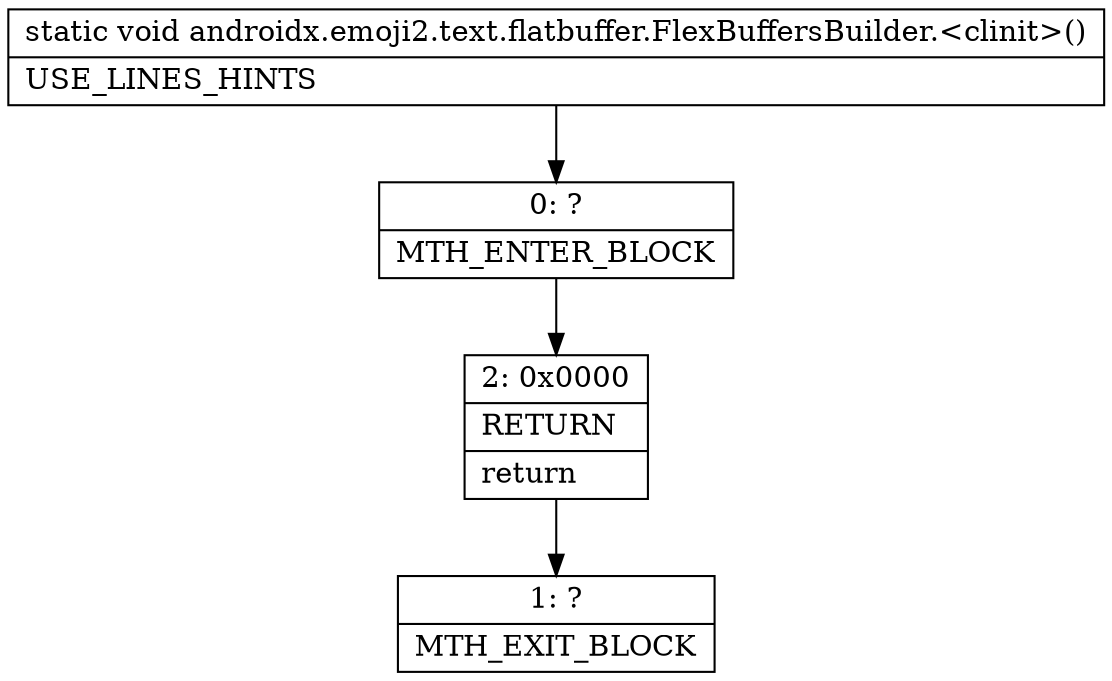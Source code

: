 digraph "CFG forandroidx.emoji2.text.flatbuffer.FlexBuffersBuilder.\<clinit\>()V" {
Node_0 [shape=record,label="{0\:\ ?|MTH_ENTER_BLOCK\l}"];
Node_2 [shape=record,label="{2\:\ 0x0000|RETURN\l|return\l}"];
Node_1 [shape=record,label="{1\:\ ?|MTH_EXIT_BLOCK\l}"];
MethodNode[shape=record,label="{static void androidx.emoji2.text.flatbuffer.FlexBuffersBuilder.\<clinit\>()  | USE_LINES_HINTS\l}"];
MethodNode -> Node_0;Node_0 -> Node_2;
Node_2 -> Node_1;
}

